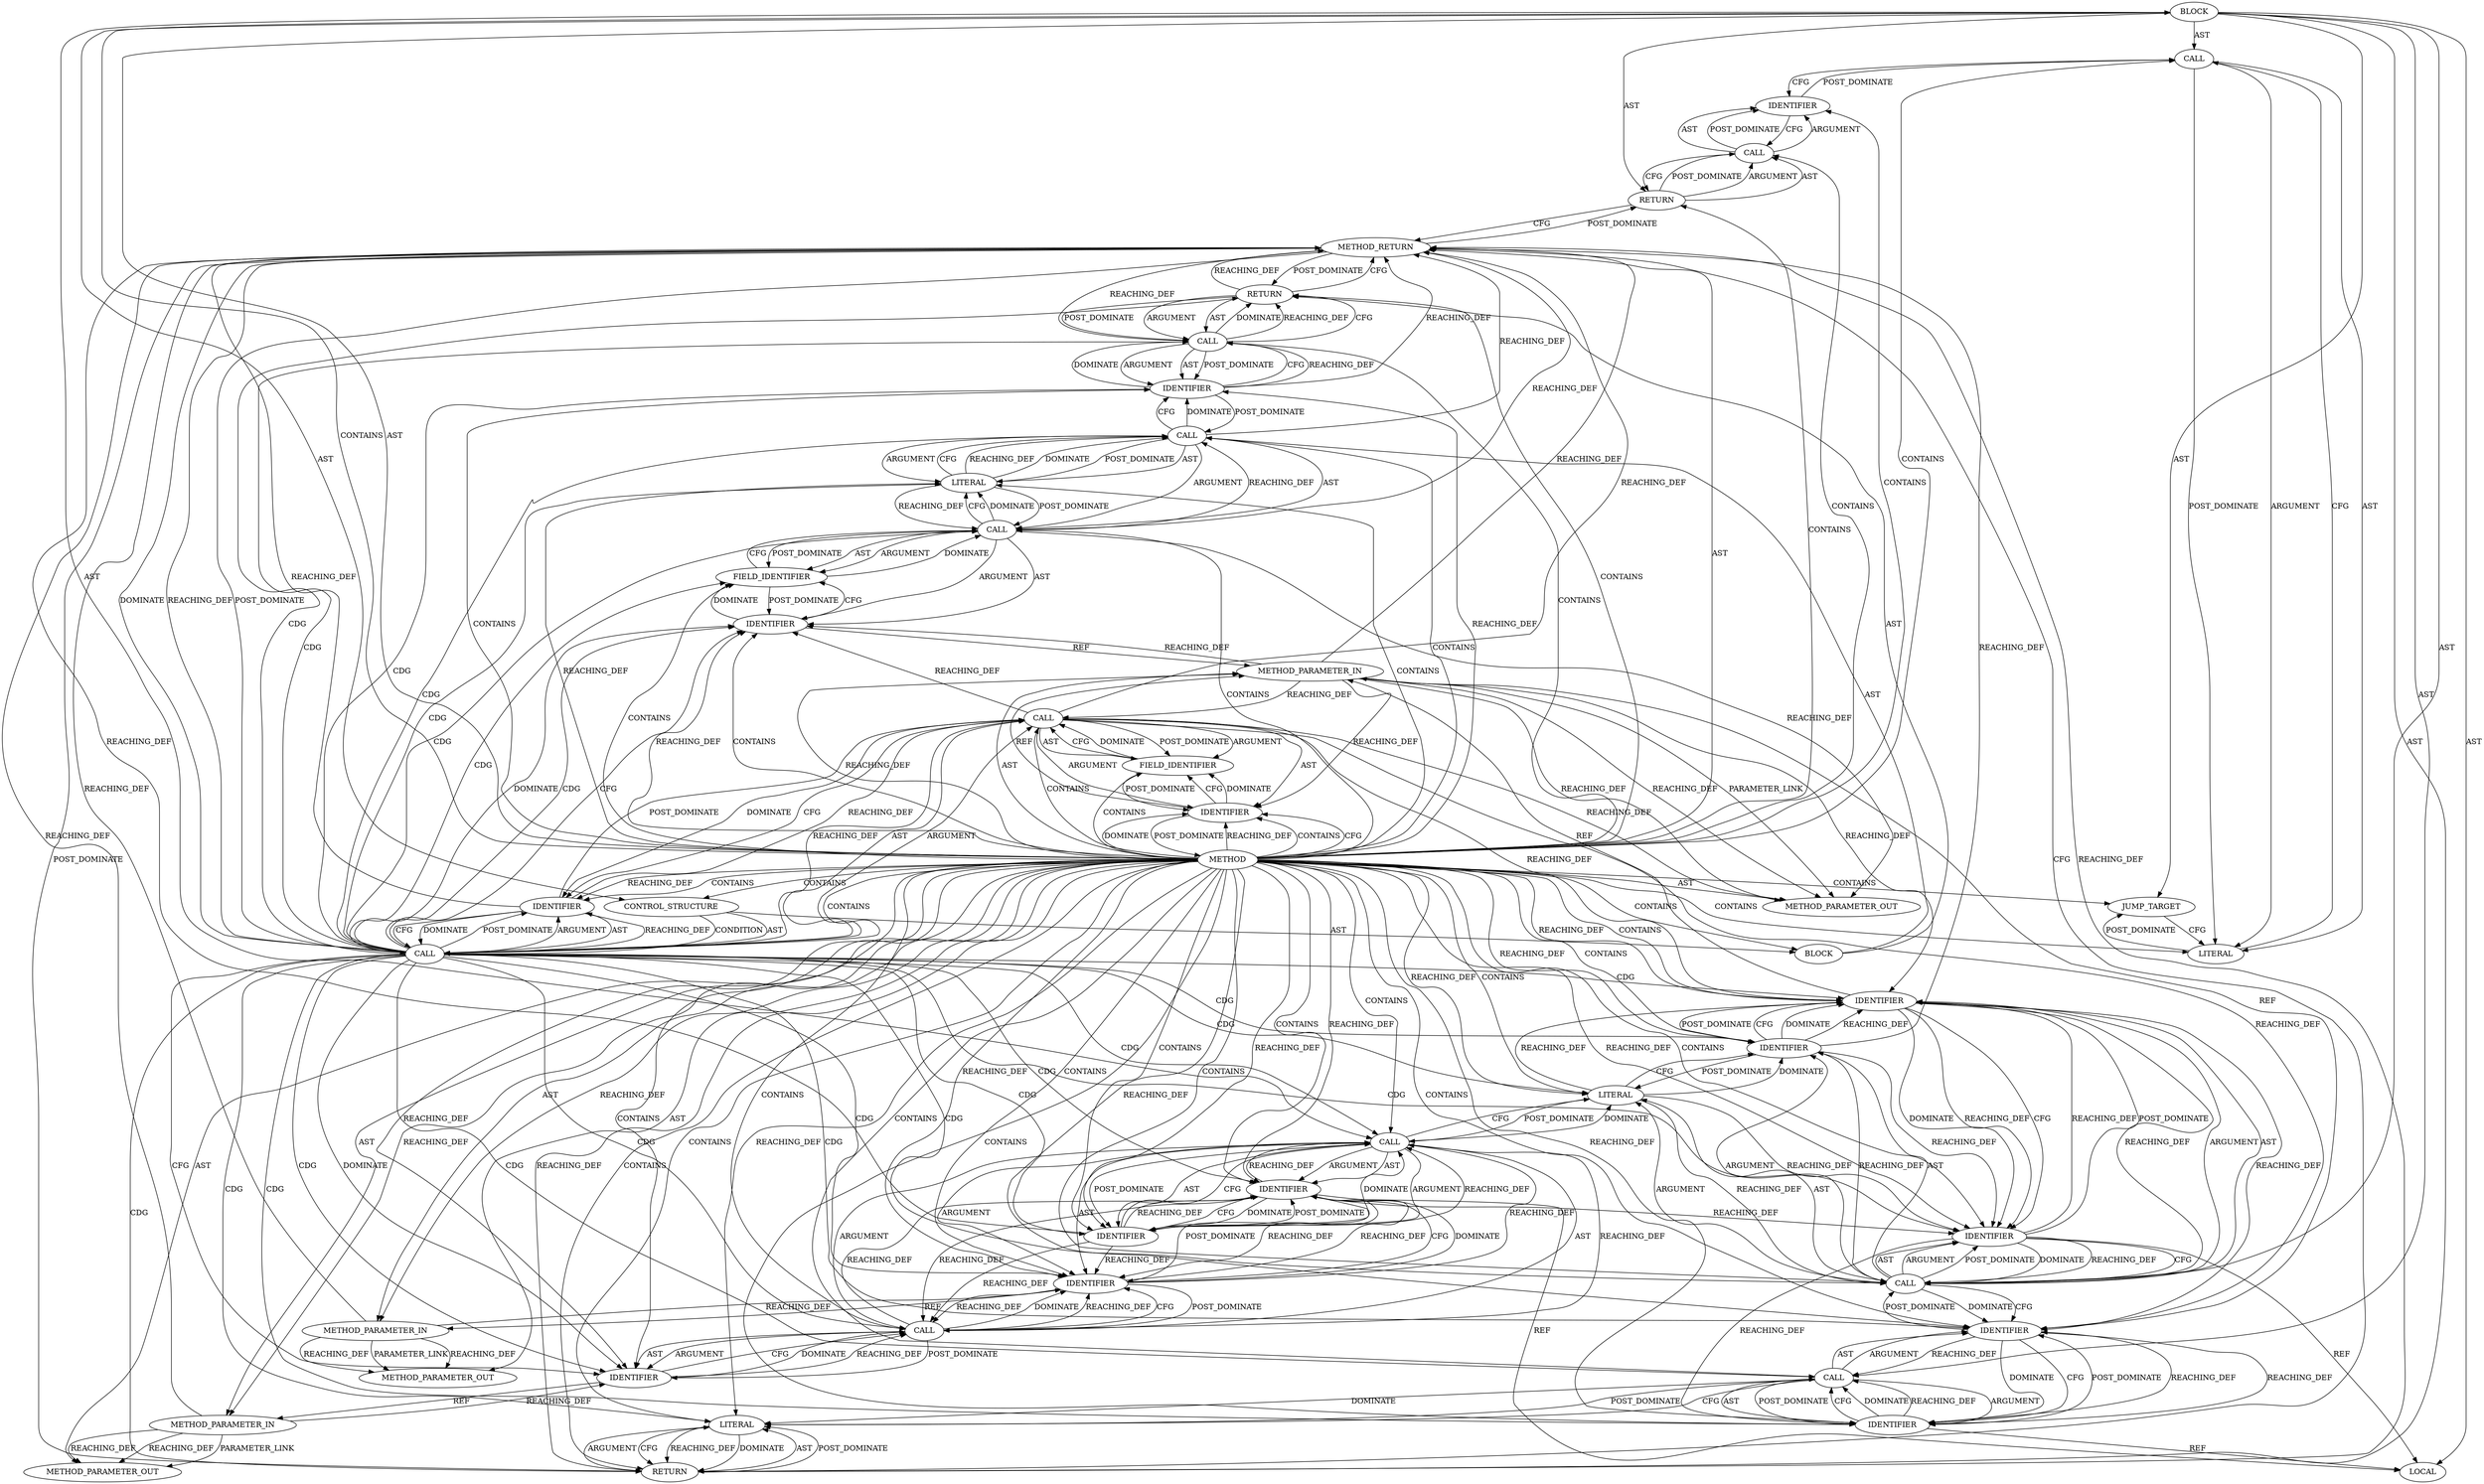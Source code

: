 digraph {
  8212 [label=BLOCK ORDER=4 ARGUMENT_INDEX=-1 CODE="{
	u64 seq;

	if (con->state != CEPH_CON_S_OPEN) {
		con->error_msg = \"protocol error, unexpected ack\";
		return -EINVAL;
	}

	ceph_decode_64_safe(&p, end, seq, bad);

	dout(\"%s con %p seq %llu\\n\", __func__, con, seq);
	ceph_con_discard_sent(con, seq);
	return 0;

bad:
	pr_err(\"failed to decode ack\\n\");
	return -EINVAL;
}" COLUMN_NUMBER=1 LINE_NUMBER=2541 TYPE_FULL_NAME="void"]
  8226 [label=RETURN ORDER=2 ARGUMENT_INDEX=-1 CODE="return -EINVAL;" COLUMN_NUMBER=3 LINE_NUMBER=2546]
  8233 [label=IDENTIFIER ORDER=3 ARGUMENT_INDEX=3 CODE="seq" COLUMN_NUMBER=31 LINE_NUMBER=2549 TYPE_FULL_NAME="u64" NAME="seq"]
  8250 [label=IDENTIFIER ORDER=1 ARGUMENT_INDEX=1 CODE="EINVAL" COLUMN_NUMBER=10 LINE_NUMBER=2557 TYPE_FULL_NAME="ANY" NAME="EINVAL"]
  8218 [label=FIELD_IDENTIFIER ORDER=2 ARGUMENT_INDEX=2 CODE="state" COLUMN_NUMBER=6 LINE_NUMBER=2544 CANONICAL_NAME="state"]
  8238 [label=IDENTIFIER ORDER=3 ARGUMENT_INDEX=3 CODE="con" COLUMN_NUMBER=41 LINE_NUMBER=2551 TYPE_FULL_NAME="ceph_connection*" NAME="con"]
  8219 [label=IDENTIFIER ORDER=2 ARGUMENT_INDEX=2 CODE="CEPH_CON_S_OPEN" COLUMN_NUMBER=20 LINE_NUMBER=2544 TYPE_FULL_NAME="ANY" NAME="CEPH_CON_S_OPEN"]
  8216 [label=CALL ORDER=1 ARGUMENT_INDEX=1 CODE="con->state" COLUMN_NUMBER=6 METHOD_FULL_NAME="<operator>.indirectFieldAccess" LINE_NUMBER=2544 TYPE_FULL_NAME="<empty>" DISPATCH_TYPE="STATIC_DISPATCH" SIGNATURE="" NAME="<operator>.indirectFieldAccess"]
  8237 [label=IDENTIFIER ORDER=2 ARGUMENT_INDEX=2 CODE="__func__" COLUMN_NUMBER=31 LINE_NUMBER=2551 TYPE_FULL_NAME="ANY" NAME="__func__"]
  8234 [label=IDENTIFIER ORDER=4 ARGUMENT_INDEX=4 CODE="bad" COLUMN_NUMBER=36 LINE_NUMBER=2549 TYPE_FULL_NAME="ANY" NAME="bad"]
  8225 [label=LITERAL ORDER=2 ARGUMENT_INDEX=2 CODE="\"protocol error, unexpected ack\"" COLUMN_NUMBER=20 LINE_NUMBER=2545 TYPE_FULL_NAME="char"]
  8247 [label=LITERAL ORDER=1 ARGUMENT_INDEX=1 CODE="\"failed to decode ack\\n\"" COLUMN_NUMBER=9 LINE_NUMBER=2556 TYPE_FULL_NAME="char"]
  8249 [label=CALL ORDER=1 ARGUMENT_INDEX=-1 CODE="-EINVAL" COLUMN_NUMBER=9 METHOD_FULL_NAME="<operator>.minus" LINE_NUMBER=2557 TYPE_FULL_NAME="<empty>" DISPATCH_TYPE="STATIC_DISPATCH" SIGNATURE="" NAME="<operator>.minus"]
  8251 [label=METHOD_RETURN ORDER=5 CODE="RET" COLUMN_NUMBER=1 LINE_NUMBER=2540 TYPE_FULL_NAME="int" EVALUATION_STRATEGY="BY_VALUE"]
  8209 [label=METHOD_PARAMETER_IN ORDER=1 CODE="struct ceph_connection *con" IS_VARIADIC=false COLUMN_NUMBER=24 LINE_NUMBER=2540 TYPE_FULL_NAME="ceph_connection*" EVALUATION_STRATEGY="BY_VALUE" INDEX=1 NAME="con"]
  8223 [label=IDENTIFIER ORDER=1 ARGUMENT_INDEX=1 CODE="con" COLUMN_NUMBER=3 LINE_NUMBER=2545 TYPE_FULL_NAME="ceph_connection*" NAME="con"]
  8242 [label=IDENTIFIER ORDER=2 ARGUMENT_INDEX=2 CODE="seq" COLUMN_NUMBER=29 LINE_NUMBER=2552 TYPE_FULL_NAME="u64" NAME="seq"]
  8224 [label=FIELD_IDENTIFIER ORDER=2 ARGUMENT_INDEX=2 CODE="error_msg" COLUMN_NUMBER=3 LINE_NUMBER=2545 CANONICAL_NAME="error_msg"]
  8246 [label=CALL ORDER=8 ARGUMENT_INDEX=-1 CODE="pr_err(\"failed to decode ack\\n\")" COLUMN_NUMBER=2 METHOD_FULL_NAME="pr_err" LINE_NUMBER=2556 TYPE_FULL_NAME="<empty>" DISPATCH_TYPE="STATIC_DISPATCH" SIGNATURE="" NAME="pr_err"]
  8228 [label=IDENTIFIER ORDER=1 ARGUMENT_INDEX=1 CODE="EINVAL" COLUMN_NUMBER=11 LINE_NUMBER=2546 TYPE_FULL_NAME="ANY" NAME="EINVAL"]
  8220 [label=BLOCK ORDER=2 ARGUMENT_INDEX=-1 CODE="{
		con->error_msg = \"protocol error, unexpected ack\";
		return -EINVAL;
	}" COLUMN_NUMBER=37 LINE_NUMBER=2544 TYPE_FULL_NAME="void"]
  8222 [label=CALL ORDER=1 ARGUMENT_INDEX=1 CODE="con->error_msg" COLUMN_NUMBER=3 METHOD_FULL_NAME="<operator>.indirectFieldAccess" LINE_NUMBER=2545 TYPE_FULL_NAME="<empty>" DISPATCH_TYPE="STATIC_DISPATCH" SIGNATURE="" NAME="<operator>.indirectFieldAccess"]
  8244 [label=LITERAL ORDER=1 ARGUMENT_INDEX=-1 CODE="0" COLUMN_NUMBER=9 LINE_NUMBER=2553 TYPE_FULL_NAME="int"]
  8230 [label=CALL ORDER=1 ARGUMENT_INDEX=1 CODE="&p" COLUMN_NUMBER=22 METHOD_FULL_NAME="<operator>.addressOf" LINE_NUMBER=2549 TYPE_FULL_NAME="<empty>" DISPATCH_TYPE="STATIC_DISPATCH" SIGNATURE="" NAME="<operator>.addressOf"]
  8229 [label=CALL ORDER=3 ARGUMENT_INDEX=-1 CODE="ceph_decode_64_safe(&p, end, seq, bad)" COLUMN_NUMBER=2 METHOD_FULL_NAME="ceph_decode_64_safe" LINE_NUMBER=2549 TYPE_FULL_NAME="<empty>" DISPATCH_TYPE="STATIC_DISPATCH" SIGNATURE="" NAME="ceph_decode_64_safe"]
  13202 [label=METHOD_PARAMETER_OUT ORDER=2 CODE="void *p" IS_VARIADIC=false COLUMN_NUMBER=53 LINE_NUMBER=2540 TYPE_FULL_NAME="void*" EVALUATION_STRATEGY="BY_VALUE" INDEX=2 NAME="p"]
  8213 [label=LOCAL ORDER=1 CODE="u64 seq" COLUMN_NUMBER=6 LINE_NUMBER=2542 TYPE_FULL_NAME="u64" NAME="seq"]
  8227 [label=CALL ORDER=1 ARGUMENT_INDEX=-1 CODE="-EINVAL" COLUMN_NUMBER=10 METHOD_FULL_NAME="<operator>.minus" LINE_NUMBER=2546 TYPE_FULL_NAME="<empty>" DISPATCH_TYPE="STATIC_DISPATCH" SIGNATURE="" NAME="<operator>.minus"]
  8208 [label=METHOD COLUMN_NUMBER=1 LINE_NUMBER=2540 COLUMN_NUMBER_END=1 IS_EXTERNAL=false SIGNATURE="int process_ack (ceph_connection*,void*,void*)" NAME="process_ack" AST_PARENT_TYPE="TYPE_DECL" AST_PARENT_FULL_NAME="messenger_v2.c:<global>" ORDER=101 CODE="static int process_ack(struct ceph_connection *con, void *p, void *end)
{
	u64 seq;

	if (con->state != CEPH_CON_S_OPEN) {
		con->error_msg = \"protocol error, unexpected ack\";
		return -EINVAL;
	}

	ceph_decode_64_safe(&p, end, seq, bad);

	dout(\"%s con %p seq %llu\\n\", __func__, con, seq);
	ceph_con_discard_sent(con, seq);
	return 0;

bad:
	pr_err(\"failed to decode ack\\n\");
	return -EINVAL;
}" FULL_NAME="process_ack" LINE_NUMBER_END=2558 FILENAME="messenger_v2.c"]
  8211 [label=METHOD_PARAMETER_IN ORDER=3 CODE="void *end" IS_VARIADIC=false COLUMN_NUMBER=62 LINE_NUMBER=2540 TYPE_FULL_NAME="void*" EVALUATION_STRATEGY="BY_VALUE" INDEX=3 NAME="end"]
  8214 [label=CONTROL_STRUCTURE CONTROL_STRUCTURE_TYPE="IF" ORDER=2 PARSER_TYPE_NAME="CASTIfStatement" ARGUMENT_INDEX=-1 CODE="if (con->state != CEPH_CON_S_OPEN)" COLUMN_NUMBER=2 LINE_NUMBER=2544]
  13201 [label=METHOD_PARAMETER_OUT ORDER=1 CODE="struct ceph_connection *con" IS_VARIADIC=false COLUMN_NUMBER=24 LINE_NUMBER=2540 TYPE_FULL_NAME="ceph_connection*" EVALUATION_STRATEGY="BY_VALUE" INDEX=1 NAME="con"]
  8235 [label=CALL ORDER=4 ARGUMENT_INDEX=-1 CODE="dout(\"%s con %p seq %llu\\n\", __func__, con, seq)" COLUMN_NUMBER=2 METHOD_FULL_NAME="dout" LINE_NUMBER=2551 TYPE_FULL_NAME="<empty>" DISPATCH_TYPE="STATIC_DISPATCH" SIGNATURE="" NAME="dout"]
  8221 [label=CALL ORDER=1 ARGUMENT_INDEX=-1 CODE="con->error_msg = \"protocol error, unexpected ack\"" COLUMN_NUMBER=3 METHOD_FULL_NAME="<operator>.assignment" LINE_NUMBER=2545 TYPE_FULL_NAME="<empty>" DISPATCH_TYPE="STATIC_DISPATCH" SIGNATURE="" NAME="<operator>.assignment"]
  8217 [label=IDENTIFIER ORDER=1 ARGUMENT_INDEX=1 CODE="con" COLUMN_NUMBER=6 LINE_NUMBER=2544 TYPE_FULL_NAME="ceph_connection*" NAME="con"]
  8240 [label=CALL ORDER=5 ARGUMENT_INDEX=-1 CODE="ceph_con_discard_sent(con, seq)" COLUMN_NUMBER=2 METHOD_FULL_NAME="ceph_con_discard_sent" LINE_NUMBER=2552 TYPE_FULL_NAME="<empty>" DISPATCH_TYPE="STATIC_DISPATCH" SIGNATURE="" NAME="ceph_con_discard_sent"]
  8239 [label=IDENTIFIER ORDER=4 ARGUMENT_INDEX=4 CODE="seq" COLUMN_NUMBER=46 LINE_NUMBER=2551 TYPE_FULL_NAME="u64" NAME="seq"]
  8210 [label=METHOD_PARAMETER_IN ORDER=2 CODE="void *p" IS_VARIADIC=false COLUMN_NUMBER=53 LINE_NUMBER=2540 TYPE_FULL_NAME="void*" EVALUATION_STRATEGY="BY_VALUE" INDEX=2 NAME="p"]
  8241 [label=IDENTIFIER ORDER=1 ARGUMENT_INDEX=1 CODE="con" COLUMN_NUMBER=24 LINE_NUMBER=2552 TYPE_FULL_NAME="ceph_connection*" NAME="con"]
  8215 [label=CALL ORDER=1 ARGUMENT_INDEX=-1 CODE="con->state != CEPH_CON_S_OPEN" COLUMN_NUMBER=6 METHOD_FULL_NAME="<operator>.notEquals" LINE_NUMBER=2544 TYPE_FULL_NAME="<empty>" DISPATCH_TYPE="STATIC_DISPATCH" SIGNATURE="" NAME="<operator>.notEquals"]
  8243 [label=RETURN ORDER=6 ARGUMENT_INDEX=-1 CODE="return 0;" COLUMN_NUMBER=2 LINE_NUMBER=2553]
  8245 [label=JUMP_TARGET ORDER=7 PARSER_TYPE_NAME="CASTLabelStatement" ARGUMENT_INDEX=-1 CODE="bad:
	pr_err(\"failed to decode ack\\n\");" COLUMN_NUMBER=1 LINE_NUMBER=2555 NAME="bad"]
  8231 [label=IDENTIFIER ORDER=1 ARGUMENT_INDEX=1 CODE="p" COLUMN_NUMBER=23 LINE_NUMBER=2549 TYPE_FULL_NAME="void*" NAME="p"]
  13203 [label=METHOD_PARAMETER_OUT ORDER=3 CODE="void *end" IS_VARIADIC=false COLUMN_NUMBER=62 LINE_NUMBER=2540 TYPE_FULL_NAME="void*" EVALUATION_STRATEGY="BY_VALUE" INDEX=3 NAME="end"]
  8248 [label=RETURN ORDER=9 ARGUMENT_INDEX=-1 CODE="return -EINVAL;" COLUMN_NUMBER=2 LINE_NUMBER=2557]
  8236 [label=LITERAL ORDER=1 ARGUMENT_INDEX=1 CODE="\"%s con %p seq %llu\\n\"" COLUMN_NUMBER=7 LINE_NUMBER=2551 TYPE_FULL_NAME="char"]
  8232 [label=IDENTIFIER ORDER=2 ARGUMENT_INDEX=2 CODE="end" COLUMN_NUMBER=26 LINE_NUMBER=2549 TYPE_FULL_NAME="void*" NAME="end"]
  8208 -> 8248 [label=CONTAINS ]
  8233 -> 8239 [label=REACHING_DEF VARIABLE="seq"]
  8248 -> 8251 [label=CFG ]
  8250 -> 8246 [label=POST_DOMINATE ]
  8226 -> 8227 [label=POST_DOMINATE ]
  8237 -> 8236 [label=POST_DOMINATE ]
  8242 -> 8241 [label=POST_DOMINATE ]
  8215 -> 8234 [label=CDG ]
  8212 -> 8243 [label=AST ]
  8227 -> 8251 [label=REACHING_DEF VARIABLE="-EINVAL"]
  8225 -> 8221 [label=CFG ]
  8244 -> 8243 [label=CFG ]
  8215 -> 8244 [label=CDG ]
  8234 -> 8232 [label=REACHING_DEF VARIABLE="bad"]
  8232 -> 8229 [label=REACHING_DEF VARIABLE="end"]
  8222 -> 8224 [label=POST_DOMINATE ]
  8212 -> 8248 [label=AST ]
  8238 -> 8235 [label=REACHING_DEF VARIABLE="con"]
  8215 -> 8251 [label=REACHING_DEF VARIABLE="con->state != CEPH_CON_S_OPEN"]
  8211 -> 8251 [label=REACHING_DEF VARIABLE="end"]
  8208 -> 8219 [label=CONTAINS ]
  8241 -> 8209 [label=REF ]
  8234 -> 8230 [label=REACHING_DEF VARIABLE="bad"]
  8208 -> 8232 [label=CONTAINS ]
  8208 -> 8222 [label=CONTAINS ]
  8221 -> 8222 [label=ARGUMENT ]
  8208 -> 8226 [label=CONTAINS ]
  8215 -> 8223 [label=CFG ]
  8208 -> 8242 [label=CONTAINS ]
  8234 -> 8229 [label=CFG ]
  8208 -> 8238 [label=CONTAINS ]
  8215 -> 8216 [label=AST ]
  8219 -> 8215 [label=REACHING_DEF VARIABLE="CEPH_CON_S_OPEN"]
  8251 -> 8215 [label=POST_DOMINATE ]
  8236 -> 8239 [label=REACHING_DEF VARIABLE="\"%s con %p seq %llu\\n\""]
  8208 -> 8214 [label=CONTAINS ]
  8236 -> 8237 [label=DOMINATE ]
  8251 -> 8226 [label=POST_DOMINATE ]
  8208 -> 8217 [label=REACHING_DEF VARIABLE=""]
  8216 -> 8218 [label=POST_DOMINATE ]
  8208 -> 8223 [label=REACHING_DEF VARIABLE=""]
  8215 -> 8230 [label=CDG ]
  8237 -> 8239 [label=REACHING_DEF VARIABLE="__func__"]
  8222 -> 8225 [label=CFG ]
  8244 -> 8240 [label=POST_DOMINATE ]
  8219 -> 8215 [label=CFG ]
  8217 -> 8218 [label=CFG ]
  8228 -> 8227 [label=CFG ]
  8208 -> 8242 [label=REACHING_DEF VARIABLE=""]
  8232 -> 8233 [label=REACHING_DEF VARIABLE="end"]
  8208 -> 8223 [label=CONTAINS ]
  8233 -> 8232 [label=POST_DOMINATE ]
  8208 -> 8237 [label=CONTAINS ]
  8215 -> 8240 [label=CDG ]
  8221 -> 8225 [label=ARGUMENT ]
  8208 -> 8241 [label=CONTAINS ]
  8208 -> 8245 [label=CONTAINS ]
  8241 -> 8242 [label=REACHING_DEF VARIABLE="con"]
  8231 -> 8230 [label=CFG ]
  8239 -> 8235 [label=DOMINATE ]
  8240 -> 8241 [label=AST ]
  8215 -> 8228 [label=CDG ]
  8226 -> 8227 [label=ARGUMENT ]
  8208 -> 8220 [label=CONTAINS ]
  8215 -> 8229 [label=CDG ]
  8241 -> 8235 [label=POST_DOMINATE ]
  8229 -> 8232 [label=AST ]
  8208 -> 8211 [label=REACHING_DEF VARIABLE=""]
  8241 -> 8242 [label=CFG ]
  8237 -> 8238 [label=CFG ]
  8215 -> 8222 [label=CDG ]
  8222 -> 13201 [label=REACHING_DEF VARIABLE="con->error_msg"]
  8222 -> 8225 [label=DOMINATE ]
  8240 -> 8241 [label=ARGUMENT ]
  8237 -> 8238 [label=DOMINATE ]
  8233 -> 8234 [label=CFG ]
  8208 -> 13203 [label=AST ]
  8209 -> 8238 [label=REACHING_DEF VARIABLE="con"]
  8241 -> 8240 [label=REACHING_DEF VARIABLE="con"]
  8215 -> 8237 [label=CDG ]
  8251 -> 8248 [label=POST_DOMINATE ]
  8239 -> 8238 [label=REACHING_DEF VARIABLE="seq"]
  8208 -> 8239 [label=REACHING_DEF VARIABLE=""]
  8249 -> 8250 [label=ARGUMENT ]
  8216 -> 8251 [label=REACHING_DEF VARIABLE="con->state"]
  8215 -> 8251 [label=DOMINATE ]
  8225 -> 8222 [label=POST_DOMINATE ]
  8229 -> 8234 [label=ARGUMENT ]
  8221 -> 8251 [label=REACHING_DEF VARIABLE="con->error_msg = \"protocol error, unexpected ack\""]
  8208 -> 8240 [label=CONTAINS ]
  8248 -> 8249 [label=POST_DOMINATE ]
  8208 -> 8234 [label=REACHING_DEF VARIABLE=""]
  8228 -> 8251 [label=REACHING_DEF VARIABLE="EINVAL"]
  8212 -> 8235 [label=AST ]
  8216 -> 8219 [label=DOMINATE ]
  8229 -> 8234 [label=AST ]
  8240 -> 8242 [label=ARGUMENT ]
  8208 -> 13202 [label=AST ]
  8233 -> 8234 [label=DOMINATE ]
  8215 -> 8231 [label=CDG ]
  8251 -> 8243 [label=POST_DOMINATE ]
  8215 -> 8242 [label=CDG ]
  8237 -> 8235 [label=REACHING_DEF VARIABLE="__func__"]
  8223 -> 8224 [label=CFG ]
  8218 -> 8216 [label=CFG ]
  8219 -> 8216 [label=REACHING_DEF VARIABLE="CEPH_CON_S_OPEN"]
  8222 -> 8223 [label=ARGUMENT ]
  8208 -> 8234 [label=CONTAINS ]
  8215 -> 8219 [label=POST_DOMINATE ]
  8216 -> 8215 [label=REACHING_DEF VARIABLE="con->state"]
  8240 -> 8244 [label=DOMINATE ]
  8227 -> 8226 [label=DOMINATE ]
  8232 -> 8211 [label=REF ]
  8242 -> 8240 [label=CFG ]
  8231 -> 8230 [label=DOMINATE ]
  8215 -> 8239 [label=CDG ]
  8232 -> 8230 [label=REACHING_DEF VARIABLE="end"]
  8214 -> 8220 [label=AST ]
  8208 -> 8244 [label=REACHING_DEF VARIABLE=""]
  8208 -> 8224 [label=CONTAINS ]
  8210 -> 13202 [label=REACHING_DEF VARIABLE="p"]
  8210 -> 13202 [label=REACHING_DEF VARIABLE="p"]
  8220 -> 8226 [label=AST ]
  8232 -> 8230 [label=POST_DOMINATE ]
  8235 -> 8241 [label=DOMINATE ]
  8221 -> 8225 [label=POST_DOMINATE ]
  8208 -> 8233 [label=CONTAINS ]
  8208 -> 8217 [label=CONTAINS ]
  8230 -> 8231 [label=POST_DOMINATE ]
  8246 -> 8250 [label=CFG ]
  8217 -> 8208 [label=POST_DOMINATE ]
  8235 -> 8238 [label=ARGUMENT ]
  8212 -> 8245 [label=AST ]
  8243 -> 8244 [label=AST ]
  8221 -> 8228 [label=CFG ]
  8239 -> 8238 [label=POST_DOMINATE ]
  8208 -> 8210 [label=REACHING_DEF VARIABLE=""]
  8229 -> 8233 [label=ARGUMENT ]
  8246 -> 8247 [label=ARGUMENT ]
  8208 -> 8211 [label=AST ]
  8212 -> 8229 [label=AST ]
  8238 -> 8239 [label=REACHING_DEF VARIABLE="con"]
  8240 -> 8244 [label=CFG ]
  8230 -> 8231 [label=AST ]
  8236 -> 8229 [label=POST_DOMINATE ]
  8215 -> 8227 [label=CDG ]
  8209 -> 8216 [label=REACHING_DEF VARIABLE="con"]
  8236 -> 8237 [label=CFG ]
  8222 -> 8223 [label=AST ]
  8208 -> 8231 [label=REACHING_DEF VARIABLE=""]
  8208 -> 8244 [label=CONTAINS ]
  8210 -> 13202 [label=PARAMETER_LINK ]
  8208 -> 8238 [label=REACHING_DEF VARIABLE=""]
  8249 -> 8250 [label=AST ]
  8216 -> 13201 [label=REACHING_DEF VARIABLE="con->state"]
  8226 -> 8227 [label=AST ]
  8215 -> 8216 [label=ARGUMENT ]
  8243 -> 8244 [label=POST_DOMINATE ]
  8208 -> 8229 [label=CONTAINS ]
  8208 -> 8250 [label=CONTAINS ]
  8235 -> 8239 [label=AST ]
  8223 -> 8209 [label=REF ]
  8232 -> 8233 [label=CFG ]
  8215 -> 8243 [label=CDG ]
  8208 -> 8227 [label=CONTAINS ]
  8221 -> 8228 [label=DOMINATE ]
  8230 -> 8233 [label=REACHING_DEF VARIABLE="&p"]
  8217 -> 8218 [label=DOMINATE ]
  8229 -> 8236 [label=DOMINATE ]
  8211 -> 13203 [label=PARAMETER_LINK ]
  8234 -> 8233 [label=POST_DOMINATE ]
  8208 -> 8247 [label=CONTAINS ]
  8248 -> 8249 [label=ARGUMENT ]
  8216 -> 8218 [label=ARGUMENT ]
  8219 -> 8215 [label=DOMINATE ]
  8216 -> 8217 [label=AST ]
  8249 -> 8248 [label=CFG ]
  8216 -> 8238 [label=REACHING_DEF VARIABLE="con->state"]
  8237 -> 8238 [label=REACHING_DEF VARIABLE="__func__"]
  8209 -> 8251 [label=REACHING_DEF VARIABLE="con"]
  8222 -> 8251 [label=REACHING_DEF VARIABLE="con->error_msg"]
  8247 -> 8246 [label=CFG ]
  8234 -> 8251 [label=REACHING_DEF VARIABLE="bad"]
  8208 -> 13201 [label=AST ]
  8239 -> 8242 [label=REACHING_DEF VARIABLE="seq"]
  8208 -> 8243 [label=REACHING_DEF VARIABLE=""]
  8209 -> 8217 [label=REACHING_DEF VARIABLE="con"]
  8208 -> 8230 [label=CONTAINS ]
  8223 -> 8224 [label=DOMINATE ]
  8225 -> 8221 [label=REACHING_DEF VARIABLE="\"protocol error, unexpected ack\""]
  8244 -> 8243 [label=REACHING_DEF VARIABLE="0"]
  8249 -> 8250 [label=POST_DOMINATE ]
  8208 -> 8225 [label=CONTAINS ]
  8242 -> 8213 [label=REF ]
  8208 -> 8246 [label=CONTAINS ]
  8215 -> 8219 [label=ARGUMENT ]
  8212 -> 8213 [label=AST ]
  8231 -> 8210 [label=REF ]
  8236 -> 8235 [label=REACHING_DEF VARIABLE="\"%s con %p seq %llu\\n\""]
  8229 -> 8230 [label=ARGUMENT ]
  8226 -> 8251 [label=CFG ]
  8214 -> 8215 [label=CONDITION ]
  8208 -> 8243 [label=CONTAINS ]
  8233 -> 8229 [label=REACHING_DEF VARIABLE="seq"]
  8208 -> 8216 [label=CONTAINS ]
  8240 -> 8242 [label=AST ]
  8230 -> 8232 [label=DOMINATE ]
  8242 -> 8240 [label=DOMINATE ]
  8208 -> 8235 [label=CONTAINS ]
  8230 -> 8229 [label=REACHING_DEF VARIABLE="&p"]
  8234 -> 8229 [label=DOMINATE ]
  8227 -> 8226 [label=REACHING_DEF VARIABLE="-EINVAL"]
  8238 -> 8209 [label=REF ]
  8218 -> 8216 [label=DOMINATE ]
  8233 -> 8230 [label=REACHING_DEF VARIABLE="seq"]
  8234 -> 8233 [label=REACHING_DEF VARIABLE="bad"]
  8220 -> 8221 [label=AST ]
  8216 -> 8241 [label=REACHING_DEF VARIABLE="con->state"]
  8225 -> 8222 [label=REACHING_DEF VARIABLE="\"protocol error, unexpected ack\""]
  8219 -> 8216 [label=POST_DOMINATE ]
  8215 -> 8219 [label=AST ]
  8215 -> 8223 [label=DOMINATE ]
  8235 -> 8238 [label=AST ]
  8243 -> 8251 [label=REACHING_DEF VARIABLE="<RET>"]
  8228 -> 8227 [label=REACHING_DEF VARIABLE="EINVAL"]
  8210 -> 8231 [label=REACHING_DEF VARIABLE="p"]
  8229 -> 8233 [label=AST ]
  8215 -> 8224 [label=CDG ]
  8236 -> 8238 [label=REACHING_DEF VARIABLE="\"%s con %p seq %llu\\n\""]
  8240 -> 8242 [label=POST_DOMINATE ]
  8208 -> 8210 [label=AST ]
  8215 -> 8232 [label=CDG ]
  8221 -> 8225 [label=AST ]
  8222 -> 8221 [label=REACHING_DEF VARIABLE="con->error_msg"]
  8239 -> 8235 [label=CFG ]
  8216 -> 8218 [label=AST ]
  8233 -> 8213 [label=REF ]
  8227 -> 8228 [label=ARGUMENT ]
  8229 -> 8232 [label=ARGUMENT ]
  8212 -> 8214 [label=AST ]
  8238 -> 8239 [label=CFG ]
  8215 -> 8235 [label=CDG ]
  8208 -> 8209 [label=REACHING_DEF VARIABLE=""]
  8208 -> 8212 [label=CONTAINS ]
  8215 -> 8223 [label=CDG ]
  8208 -> 8233 [label=REACHING_DEF VARIABLE=""]
  8227 -> 8226 [label=CFG ]
  8238 -> 8239 [label=DOMINATE ]
  8243 -> 8244 [label=ARGUMENT ]
  8234 -> 8229 [label=REACHING_DEF VARIABLE="bad"]
  8222 -> 8224 [label=AST ]
  8235 -> 8239 [label=ARGUMENT ]
  8208 -> 8219 [label=REACHING_DEF VARIABLE=""]
  8218 -> 8217 [label=POST_DOMINATE ]
  8208 -> 8237 [label=REACHING_DEF VARIABLE=""]
  8208 -> 8232 [label=REACHING_DEF VARIABLE=""]
  8208 -> 8239 [label=CONTAINS ]
  8224 -> 8222 [label=DOMINATE ]
  8219 -> 8251 [label=REACHING_DEF VARIABLE="CEPH_CON_S_OPEN"]
  8209 -> 8223 [label=REACHING_DEF VARIABLE="con"]
  8210 -> 8251 [label=REACHING_DEF VARIABLE="p"]
  8241 -> 8242 [label=DOMINATE ]
  8235 -> 8241 [label=CFG ]
  8217 -> 8209 [label=REF ]
  8216 -> 8217 [label=ARGUMENT ]
  8248 -> 8249 [label=AST ]
  8226 -> 8251 [label=REACHING_DEF VARIABLE="<RET>"]
  8235 -> 8237 [label=AST ]
  8239 -> 8213 [label=REF ]
  8237 -> 8251 [label=REACHING_DEF VARIABLE="__func__"]
  8228 -> 8227 [label=DOMINATE ]
  8209 -> 13201 [label=REACHING_DEF VARIABLE="con"]
  8209 -> 13201 [label=REACHING_DEF VARIABLE="con"]
  8211 -> 13203 [label=REACHING_DEF VARIABLE="end"]
  8211 -> 13203 [label=REACHING_DEF VARIABLE="end"]
  8208 -> 8215 [label=CONTAINS ]
  8245 -> 8247 [label=CFG ]
  8225 -> 8221 [label=DOMINATE ]
  8230 -> 8231 [label=ARGUMENT ]
  8235 -> 8239 [label=POST_DOMINATE ]
  8243 -> 8251 [label=CFG ]
  8215 -> 8226 [label=CDG ]
  8208 -> 8218 [label=CONTAINS ]
  8238 -> 8237 [label=POST_DOMINATE ]
  8242 -> 8240 [label=REACHING_DEF VARIABLE="seq"]
  8238 -> 8241 [label=REACHING_DEF VARIABLE="con"]
  8208 -> 8221 [label=CONTAINS ]
  8224 -> 8222 [label=CFG ]
  8208 -> 8249 [label=CONTAINS ]
  8235 -> 8237 [label=ARGUMENT ]
  8247 -> 8245 [label=POST_DOMINATE ]
  8208 -> 8228 [label=REACHING_DEF VARIABLE=""]
  8216 -> 8223 [label=REACHING_DEF VARIABLE="con->state"]
  8215 -> 8231 [label=DOMINATE ]
  8208 -> 8236 [label=REACHING_DEF VARIABLE=""]
  8239 -> 8235 [label=REACHING_DEF VARIABLE="seq"]
  8216 -> 8219 [label=CFG ]
  8211 -> 8232 [label=REACHING_DEF VARIABLE="end"]
  8227 -> 8228 [label=POST_DOMINATE ]
  8215 -> 8231 [label=CFG ]
  8209 -> 13201 [label=PARAMETER_LINK ]
  8235 -> 8236 [label=AST ]
  8229 -> 8230 [label=AST ]
  8230 -> 8232 [label=REACHING_DEF VARIABLE="&p"]
  8232 -> 8233 [label=DOMINATE ]
  8235 -> 8236 [label=ARGUMENT ]
  8208 -> 8217 [label=DOMINATE ]
  8229 -> 8236 [label=CFG ]
  8227 -> 8228 [label=AST ]
  8228 -> 8221 [label=POST_DOMINATE ]
  8215 -> 8236 [label=CDG ]
  8208 -> 8217 [label=CFG ]
  8221 -> 8222 [label=AST ]
  8208 -> 8236 [label=CONTAINS ]
  8246 -> 8247 [label=POST_DOMINATE ]
  8208 -> 8251 [label=AST ]
  8231 -> 8230 [label=REACHING_DEF VARIABLE="p"]
  8250 -> 8249 [label=CFG ]
  8215 -> 8225 [label=CDG ]
  8208 -> 8212 [label=AST ]
  8229 -> 8234 [label=POST_DOMINATE ]
  8212 -> 8246 [label=AST ]
  8214 -> 8215 [label=AST ]
  8212 -> 8240 [label=AST ]
  8208 -> 8231 [label=CONTAINS ]
  8244 -> 8243 [label=DOMINATE ]
  8215 -> 8221 [label=CDG ]
  8233 -> 8232 [label=REACHING_DEF VARIABLE="seq"]
  8215 -> 8238 [label=CDG ]
  8215 -> 8241 [label=CDG ]
  8230 -> 8232 [label=CFG ]
  8208 -> 8228 [label=CONTAINS ]
  8208 -> 8209 [label=AST ]
  8222 -> 8224 [label=ARGUMENT ]
  8242 -> 8241 [label=REACHING_DEF VARIABLE="seq"]
  8246 -> 8247 [label=AST ]
  8208 -> 8241 [label=REACHING_DEF VARIABLE=""]
  8215 -> 8233 [label=CDG ]
  8224 -> 8223 [label=POST_DOMINATE ]
  8208 -> 8225 [label=REACHING_DEF VARIABLE=""]
}
